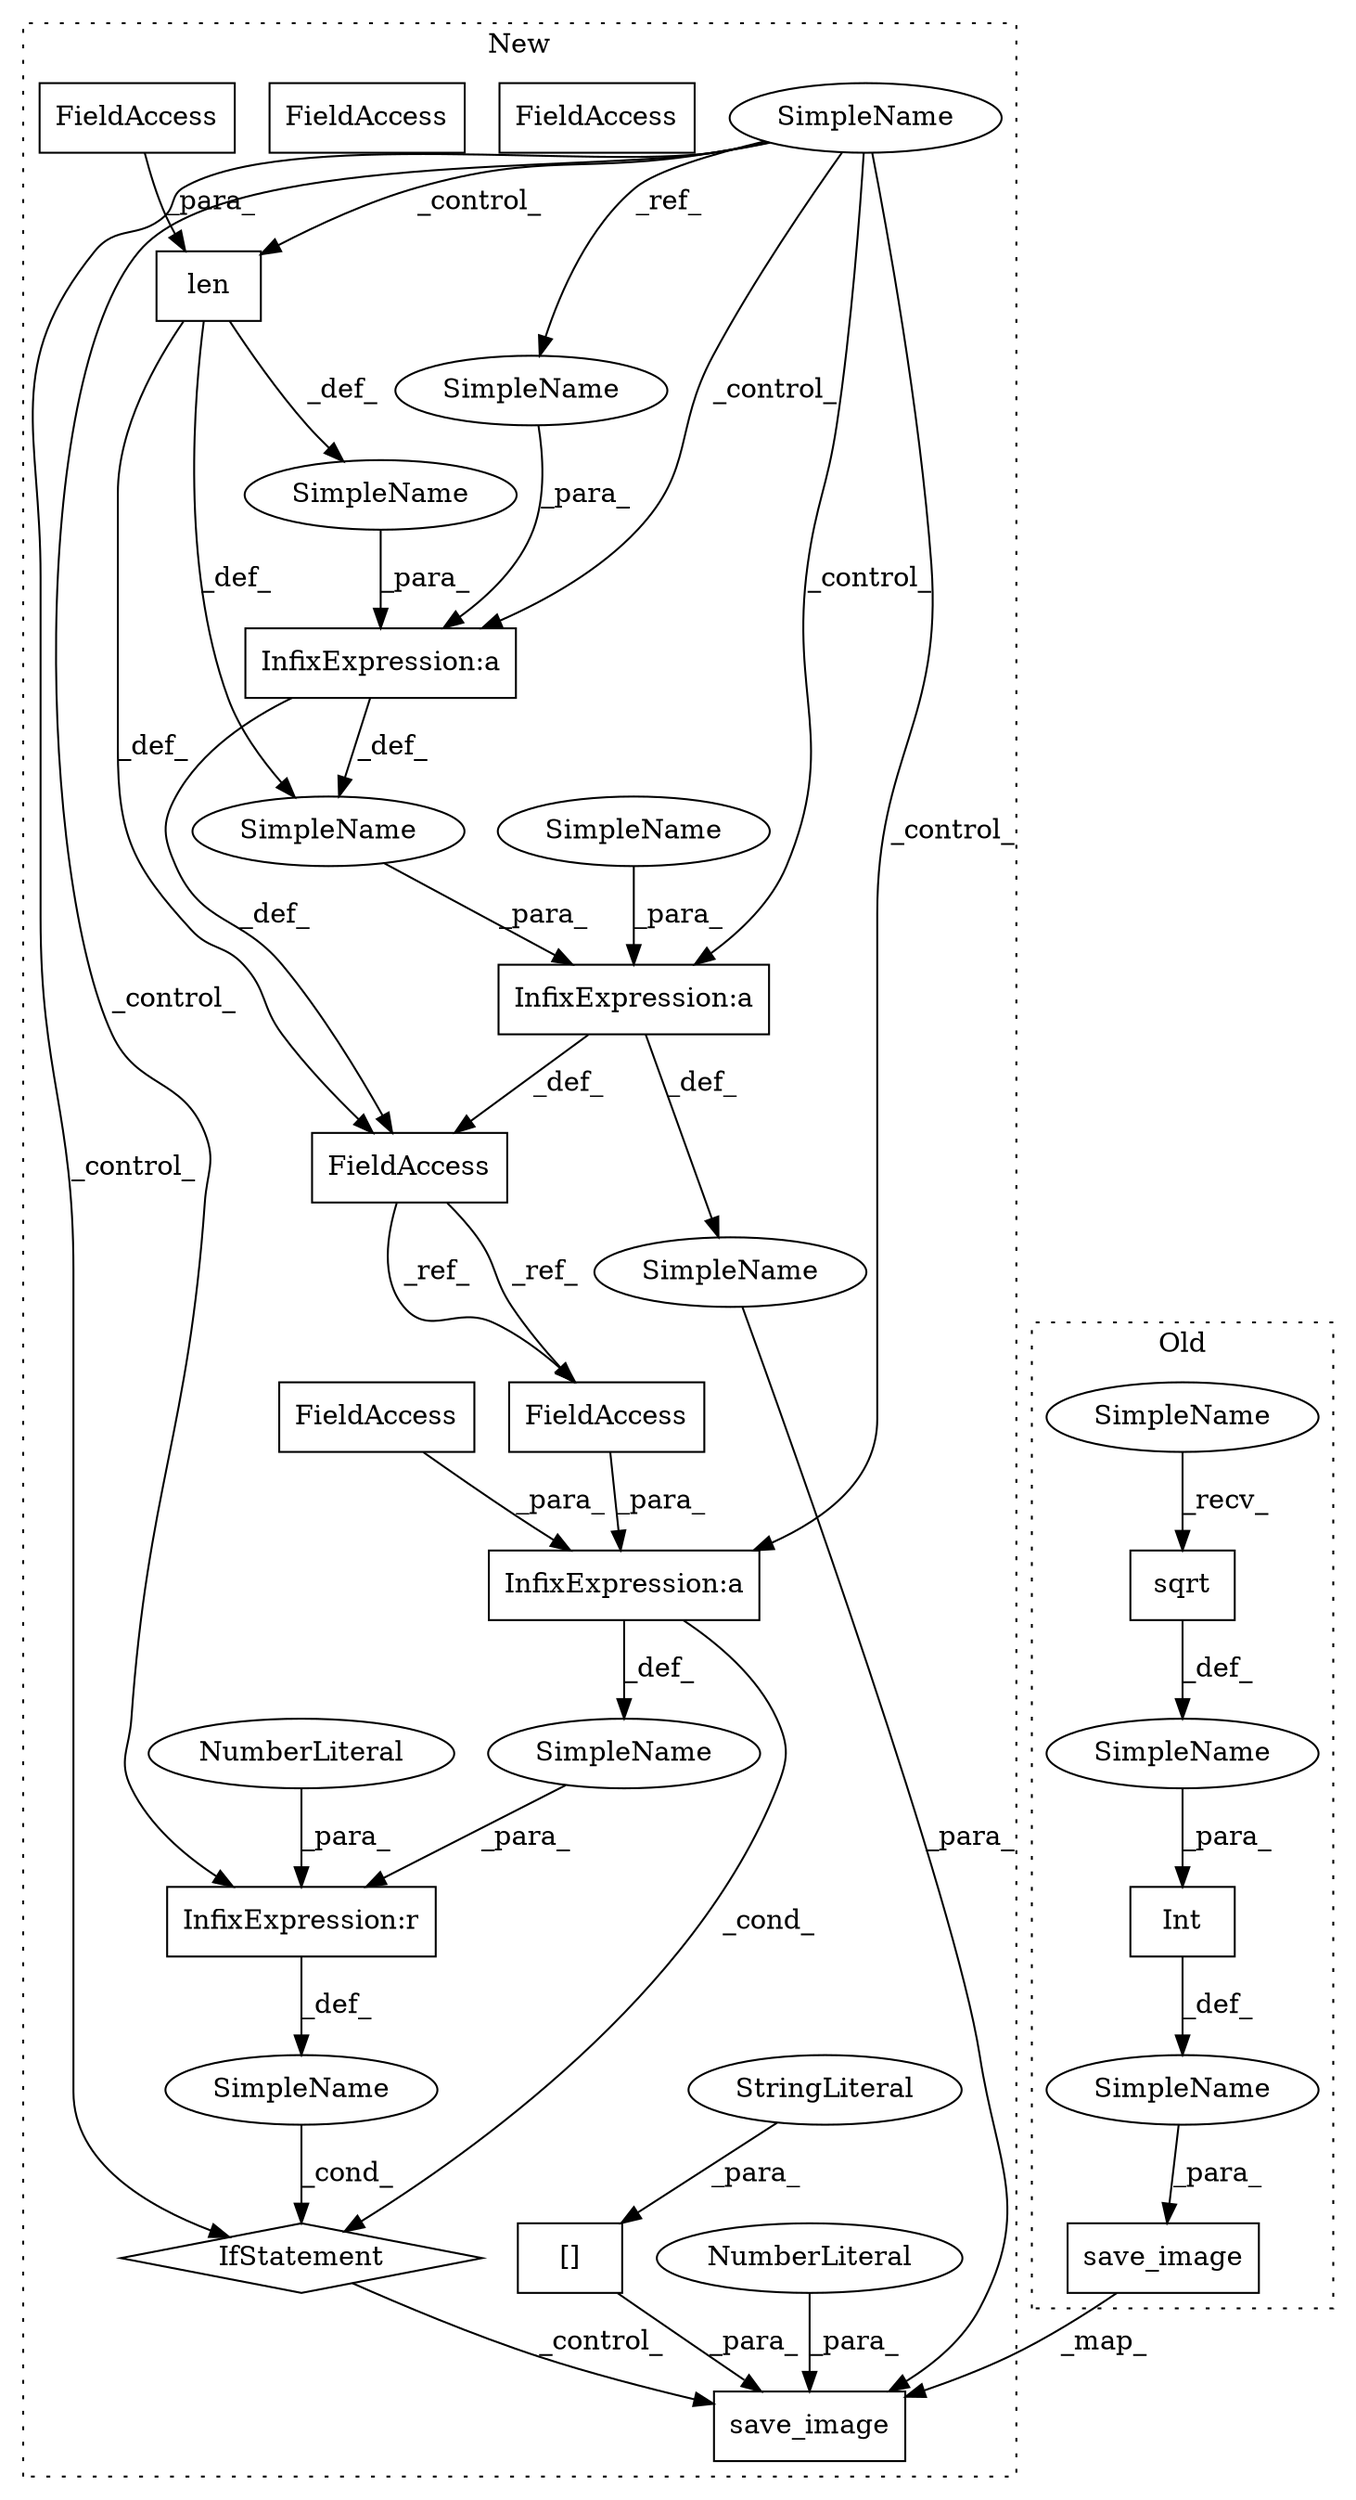 digraph G {
subgraph cluster0 {
1 [label="save_image" a="32" s="6044,6128" l="11,1" shape="box"];
3 [label="SimpleName" a="42" s="" l="" shape="ellipse"];
17 [label="sqrt" a="32" s="6102,6121" l="5,1" shape="box"];
19 [label="SimpleName" a="42" s="" l="" shape="ellipse"];
20 [label="Int" a="32" s="6093,6122" l="4,1" shape="box"];
31 [label="SimpleName" a="42" s="6097" l="4" shape="ellipse"];
label = "Old";
style="dotted";
}
subgraph cluster1 {
2 [label="save_image" a="32" s="6145,6227" l="11,1" shape="box"];
4 [label="SimpleName" a="42" s="" l="" shape="ellipse"];
5 [label="SimpleName" a="42" s="" l="" shape="ellipse"];
6 [label="InfixExpression:r" a="27" s="6126" l="4" shape="box"];
7 [label="NumberLiteral" a="34" s="6130" l="1" shape="ellipse"];
8 [label="IfStatement" a="25" s="6086,6131" l="4,2" shape="diamond"];
9 [label="SimpleName" a="42" s="" l="" shape="ellipse"];
10 [label="InfixExpression:a" a="27" s="6103" l="3" shape="box"];
11 [label="FieldAccess" a="22" s="6106" l="3" shape="box"];
12 [label="NumberLiteral" a="34" s="6221" l="1" shape="ellipse"];
13 [label="InfixExpression:a" a="27" s="6052" l="3" shape="box"];
14 [label="len" a="32" s="6055,6069" l="4,1" shape="box"];
15 [label="InfixExpression:a" a="27" s="6071" l="3" shape="box"];
16 [label="[]" a="2" s="6156,6188" l="14,1" shape="box"];
18 [label="SimpleName" a="42" s="4819" l="5" shape="ellipse"];
21 [label="SimpleName" a="42" s="" l="" shape="ellipse"];
22 [label="SimpleName" a="42" s="" l="" shape="ellipse"];
23 [label="StringLiteral" a="45" s="6170" l="18" shape="ellipse"];
24 [label="FieldAccess" a="22" s="6091" l="12" shape="box"];
25 [label="FieldAccess" a="22" s="6032" l="12" shape="box"];
26 [label="FieldAccess" a="22" s="6059" l="10" shape="box"];
27 [label="SimpleName" a="42" s="6047" l="5" shape="ellipse"];
28 [label="FieldAccess" a="22" s="6091" l="12" shape="box"];
29 [label="FieldAccess" a="22" s="6059" l="10" shape="box"];
30 [label="SimpleName" a="42" s="6074" l="1" shape="ellipse"];
label = "New";
style="dotted";
}
1 -> 2 [label="_map_"];
3 -> 1 [label="_para_"];
4 -> 2 [label="_para_"];
5 -> 8 [label="_cond_"];
6 -> 5 [label="_def_"];
7 -> 6 [label="_para_"];
8 -> 2 [label="_control_"];
9 -> 6 [label="_para_"];
10 -> 8 [label="_cond_"];
10 -> 9 [label="_def_"];
11 -> 10 [label="_para_"];
12 -> 2 [label="_para_"];
13 -> 22 [label="_def_"];
13 -> 25 [label="_def_"];
14 -> 21 [label="_def_"];
14 -> 25 [label="_def_"];
14 -> 22 [label="_def_"];
15 -> 4 [label="_def_"];
15 -> 25 [label="_def_"];
16 -> 2 [label="_para_"];
17 -> 19 [label="_def_"];
18 -> 6 [label="_control_"];
18 -> 8 [label="_control_"];
18 -> 14 [label="_control_"];
18 -> 27 [label="_ref_"];
18 -> 13 [label="_control_"];
18 -> 15 [label="_control_"];
18 -> 10 [label="_control_"];
19 -> 20 [label="_para_"];
20 -> 3 [label="_def_"];
21 -> 13 [label="_para_"];
22 -> 15 [label="_para_"];
23 -> 16 [label="_para_"];
25 -> 28 [label="_ref_"];
25 -> 28 [label="_ref_"];
27 -> 13 [label="_para_"];
28 -> 10 [label="_para_"];
29 -> 14 [label="_para_"];
30 -> 15 [label="_para_"];
31 -> 17 [label="_recv_"];
}